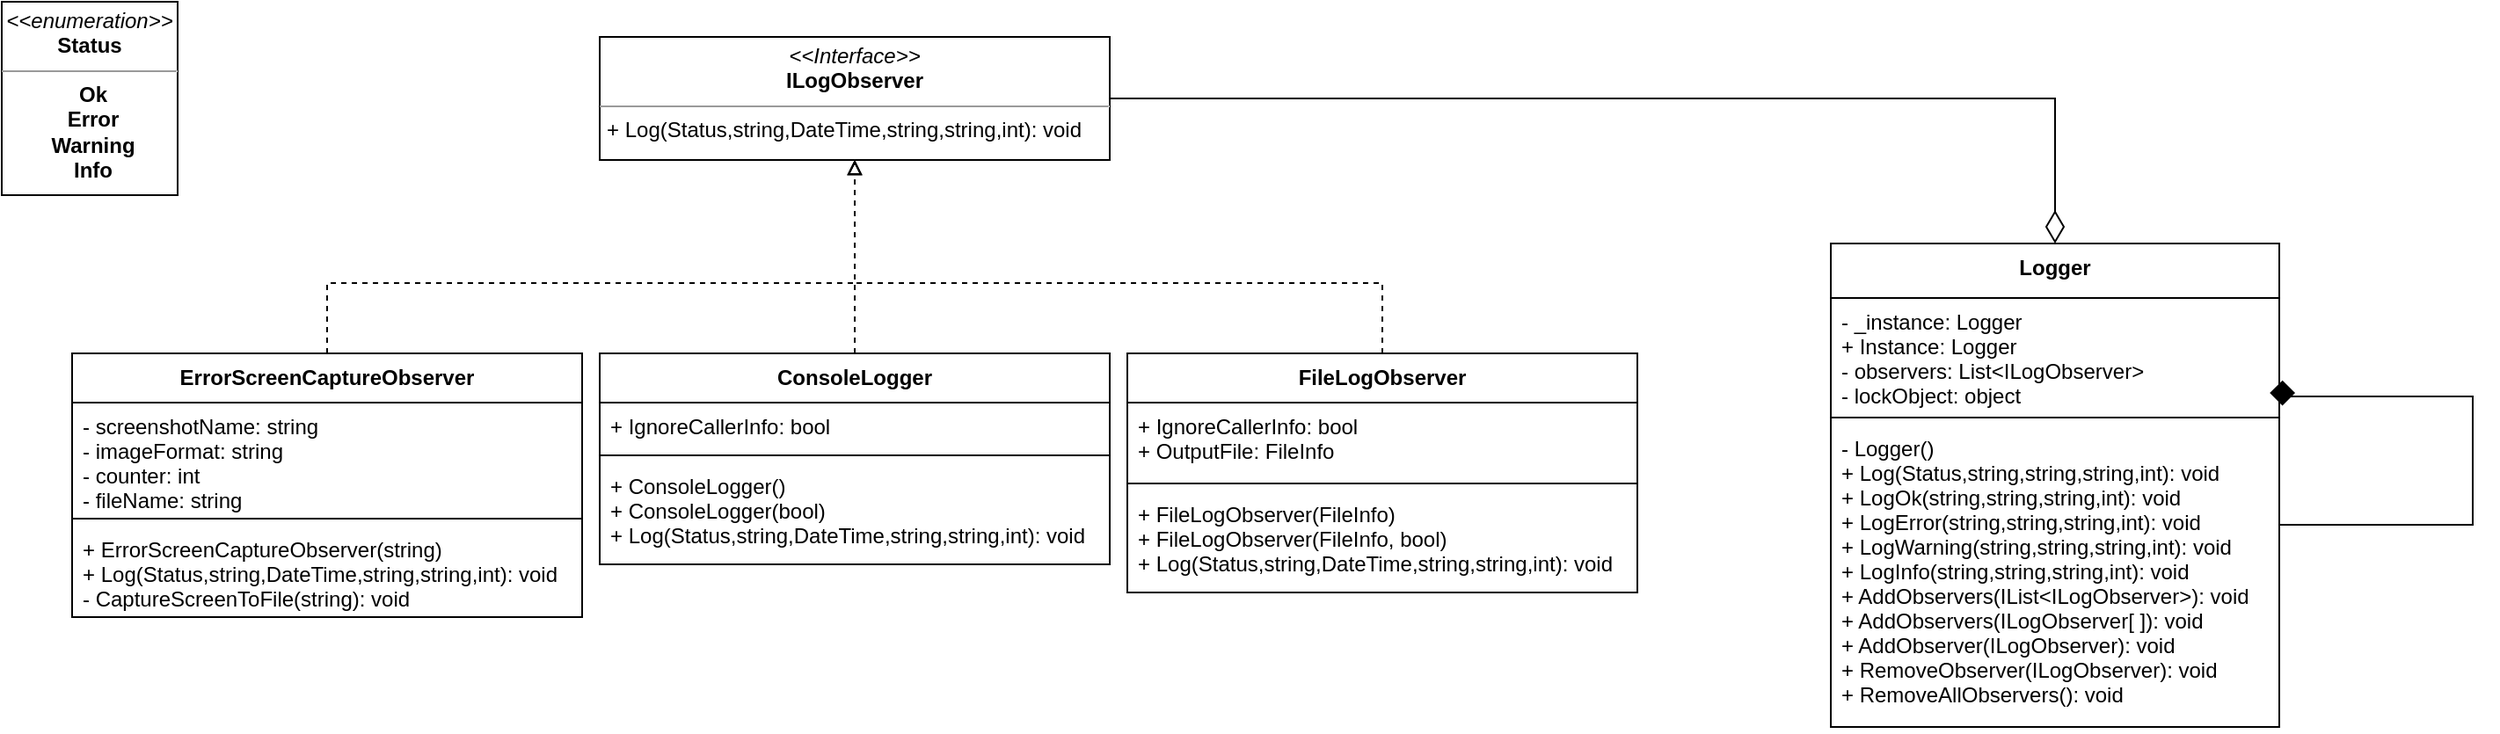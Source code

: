 <mxfile version="12.9.10" type="device"><diagram id="cGxZ7Y29Dlw5m6DyzOJD" name="Page-1"><mxGraphModel dx="1185" dy="641" grid="1" gridSize="10" guides="1" tooltips="1" connect="1" arrows="1" fold="1" page="1" pageScale="1" pageWidth="850" pageHeight="1100" math="0" shadow="0"><root><mxCell id="0"/><mxCell id="1" parent="0"/><mxCell id="7paGYfUxtxXvkTF8vpBn-8" value="&lt;p style=&quot;margin: 0px ; margin-top: 4px ; text-align: center&quot;&gt;&lt;i&gt;&amp;lt;&amp;lt;enumeration&amp;gt;&amp;gt;&lt;/i&gt;&lt;br&gt;&lt;b&gt;Status&lt;/b&gt;&lt;/p&gt;&lt;hr size=&quot;1&quot;&gt;&lt;p style=&quot;margin: 0px ; margin-left: 4px&quot; align=&quot;center&quot;&gt;&lt;b&gt;Ok&lt;/b&gt;&lt;/p&gt;&lt;p style=&quot;margin: 0px ; margin-left: 4px&quot; align=&quot;center&quot;&gt;&lt;b&gt;Error&lt;/b&gt;&lt;/p&gt;&lt;p style=&quot;margin: 0px ; margin-left: 4px&quot; align=&quot;center&quot;&gt;&lt;b&gt;Warning&lt;/b&gt;&lt;/p&gt;&lt;p style=&quot;margin: 0px ; margin-left: 4px&quot; align=&quot;center&quot;&gt;&lt;b&gt;Info&lt;/b&gt;&lt;br&gt;&lt;/p&gt;" style="verticalAlign=top;align=left;overflow=fill;fontSize=12;fontFamily=Helvetica;html=1;strokeColor=#000000;" vertex="1" parent="1"><mxGeometry x="60" y="280" width="100" height="110" as="geometry"/></mxCell><mxCell id="7paGYfUxtxXvkTF8vpBn-10" value="&lt;p style=&quot;margin: 0px ; margin-top: 4px ; text-align: center&quot;&gt;&lt;i&gt;&amp;lt;&amp;lt;Interface&amp;gt;&amp;gt;&lt;/i&gt;&lt;br&gt;&lt;b&gt;ILogObserver&lt;/b&gt;&lt;/p&gt;&lt;hr size=&quot;1&quot;&gt;&lt;p style=&quot;margin: 0px ; margin-left: 4px&quot;&gt;+ Log(Status,string,DateTime,string,string,int): void&lt;br&gt;&lt;/p&gt;" style="verticalAlign=top;align=left;overflow=fill;fontSize=12;fontFamily=Helvetica;html=1;strokeColor=#000000;" vertex="1" parent="1"><mxGeometry x="400" y="300" width="290" height="70" as="geometry"/></mxCell><mxCell id="7paGYfUxtxXvkTF8vpBn-30" style="edgeStyle=orthogonalEdgeStyle;rounded=0;orthogonalLoop=1;jettySize=auto;html=1;exitX=0.5;exitY=0;exitDx=0;exitDy=0;entryX=0.5;entryY=1;entryDx=0;entryDy=0;endArrow=block;endFill=0;dashed=1;" edge="1" parent="1" source="7paGYfUxtxXvkTF8vpBn-15" target="7paGYfUxtxXvkTF8vpBn-10"><mxGeometry relative="1" as="geometry"/></mxCell><mxCell id="7paGYfUxtxXvkTF8vpBn-15" value="ConsoleLogger" style="swimlane;fontStyle=1;align=center;verticalAlign=top;childLayout=stackLayout;horizontal=1;startSize=28;horizontalStack=0;resizeParent=1;resizeParentMax=0;resizeLast=0;collapsible=1;marginBottom=0;strokeColor=#000000;" vertex="1" parent="1"><mxGeometry x="400" y="480" width="290" height="120" as="geometry"><mxRectangle x="425" y="450" width="100" height="28" as="alternateBounds"/></mxGeometry></mxCell><mxCell id="7paGYfUxtxXvkTF8vpBn-16" value="+ IgnoreCallerInfo: bool" style="text;strokeColor=none;fillColor=none;align=left;verticalAlign=top;spacingLeft=4;spacingRight=4;overflow=hidden;rotatable=0;points=[[0,0.5],[1,0.5]];portConstraint=eastwest;" vertex="1" parent="7paGYfUxtxXvkTF8vpBn-15"><mxGeometry y="28" width="290" height="26" as="geometry"/></mxCell><mxCell id="7paGYfUxtxXvkTF8vpBn-17" value="" style="line;strokeWidth=1;fillColor=none;align=left;verticalAlign=middle;spacingTop=-1;spacingLeft=3;spacingRight=3;rotatable=0;labelPosition=right;points=[];portConstraint=eastwest;" vertex="1" parent="7paGYfUxtxXvkTF8vpBn-15"><mxGeometry y="54" width="290" height="8" as="geometry"/></mxCell><mxCell id="7paGYfUxtxXvkTF8vpBn-18" value="+ ConsoleLogger()&#xA;+ ConsoleLogger(bool)&#xA;+ Log(Status,string,DateTime,string,string,int): void &#xA;" style="text;strokeColor=none;fillColor=none;align=left;verticalAlign=top;spacingLeft=4;spacingRight=4;overflow=hidden;rotatable=0;points=[[0,0.5],[1,0.5]];portConstraint=eastwest;" vertex="1" parent="7paGYfUxtxXvkTF8vpBn-15"><mxGeometry y="62" width="290" height="58" as="geometry"/></mxCell><mxCell id="7paGYfUxtxXvkTF8vpBn-33" style="edgeStyle=orthogonalEdgeStyle;rounded=0;orthogonalLoop=1;jettySize=auto;html=1;entryX=0.5;entryY=1;entryDx=0;entryDy=0;dashed=1;endArrow=block;endFill=0;" edge="1" parent="1" source="7paGYfUxtxXvkTF8vpBn-20" target="7paGYfUxtxXvkTF8vpBn-10"><mxGeometry relative="1" as="geometry"><Array as="points"><mxPoint x="245" y="440"/><mxPoint x="545" y="440"/></Array></mxGeometry></mxCell><mxCell id="7paGYfUxtxXvkTF8vpBn-20" value="ErrorScreenCaptureObserver" style="swimlane;fontStyle=1;align=center;verticalAlign=top;childLayout=stackLayout;horizontal=1;startSize=28;horizontalStack=0;resizeParent=1;resizeParentMax=0;resizeLast=0;collapsible=1;marginBottom=0;strokeColor=#000000;" vertex="1" parent="1"><mxGeometry x="100" y="480" width="290" height="150" as="geometry"><mxRectangle x="425" y="450" width="100" height="28" as="alternateBounds"/></mxGeometry></mxCell><mxCell id="7paGYfUxtxXvkTF8vpBn-21" value="- screenshotName: string&#xA;- imageFormat: string&#xA;- counter: int&#xA;- fileName: string&#xA;" style="text;strokeColor=none;fillColor=none;align=left;verticalAlign=top;spacingLeft=4;spacingRight=4;overflow=hidden;rotatable=0;points=[[0,0.5],[1,0.5]];portConstraint=eastwest;" vertex="1" parent="7paGYfUxtxXvkTF8vpBn-20"><mxGeometry y="28" width="290" height="62" as="geometry"/></mxCell><mxCell id="7paGYfUxtxXvkTF8vpBn-22" value="" style="line;strokeWidth=1;fillColor=none;align=left;verticalAlign=middle;spacingTop=-1;spacingLeft=3;spacingRight=3;rotatable=0;labelPosition=right;points=[];portConstraint=eastwest;" vertex="1" parent="7paGYfUxtxXvkTF8vpBn-20"><mxGeometry y="90" width="290" height="8" as="geometry"/></mxCell><mxCell id="7paGYfUxtxXvkTF8vpBn-23" value="+ ErrorScreenCaptureObserver(string)&#xA;+ Log(Status,string,DateTime,string,string,int): void &#xA;- CaptureScreenToFile(string): void&#xA;" style="text;strokeColor=none;fillColor=none;align=left;verticalAlign=top;spacingLeft=4;spacingRight=4;overflow=hidden;rotatable=0;points=[[0,0.5],[1,0.5]];portConstraint=eastwest;" vertex="1" parent="7paGYfUxtxXvkTF8vpBn-20"><mxGeometry y="98" width="290" height="52" as="geometry"/></mxCell><mxCell id="7paGYfUxtxXvkTF8vpBn-32" style="edgeStyle=orthogonalEdgeStyle;rounded=0;orthogonalLoop=1;jettySize=auto;html=1;entryX=0.5;entryY=1;entryDx=0;entryDy=0;dashed=1;endArrow=block;endFill=0;" edge="1" parent="1" source="7paGYfUxtxXvkTF8vpBn-26" target="7paGYfUxtxXvkTF8vpBn-10"><mxGeometry relative="1" as="geometry"><Array as="points"><mxPoint x="845" y="440"/><mxPoint x="545" y="440"/></Array></mxGeometry></mxCell><mxCell id="7paGYfUxtxXvkTF8vpBn-26" value="FileLogObserver" style="swimlane;fontStyle=1;align=center;verticalAlign=top;childLayout=stackLayout;horizontal=1;startSize=28;horizontalStack=0;resizeParent=1;resizeParentMax=0;resizeLast=0;collapsible=1;marginBottom=0;strokeColor=#000000;" vertex="1" parent="1"><mxGeometry x="700" y="480" width="290" height="136" as="geometry"><mxRectangle x="425" y="450" width="100" height="28" as="alternateBounds"/></mxGeometry></mxCell><mxCell id="7paGYfUxtxXvkTF8vpBn-27" value="+ IgnoreCallerInfo: bool&#xA;+ OutputFile: FileInfo" style="text;strokeColor=none;fillColor=none;align=left;verticalAlign=top;spacingLeft=4;spacingRight=4;overflow=hidden;rotatable=0;points=[[0,0.5],[1,0.5]];portConstraint=eastwest;" vertex="1" parent="7paGYfUxtxXvkTF8vpBn-26"><mxGeometry y="28" width="290" height="42" as="geometry"/></mxCell><mxCell id="7paGYfUxtxXvkTF8vpBn-28" value="" style="line;strokeWidth=1;fillColor=none;align=left;verticalAlign=middle;spacingTop=-1;spacingLeft=3;spacingRight=3;rotatable=0;labelPosition=right;points=[];portConstraint=eastwest;" vertex="1" parent="7paGYfUxtxXvkTF8vpBn-26"><mxGeometry y="70" width="290" height="8" as="geometry"/></mxCell><mxCell id="7paGYfUxtxXvkTF8vpBn-29" value="+ FileLogObserver(FileInfo)&#xA;+ FileLogObserver(FileInfo, bool)&#xA;+ Log(Status,string,DateTime,string,string,int): void &#xA;" style="text;strokeColor=none;fillColor=none;align=left;verticalAlign=top;spacingLeft=4;spacingRight=4;overflow=hidden;rotatable=0;points=[[0,0.5],[1,0.5]];portConstraint=eastwest;" vertex="1" parent="7paGYfUxtxXvkTF8vpBn-26"><mxGeometry y="78" width="290" height="58" as="geometry"/></mxCell><mxCell id="7paGYfUxtxXvkTF8vpBn-44" style="edgeStyle=orthogonalEdgeStyle;rounded=0;orthogonalLoop=1;jettySize=auto;html=1;entryX=1;entryY=0.5;entryDx=0;entryDy=0;endArrow=none;endFill=0;startArrow=diamondThin;startFill=0;startSize=16;endSize=16;" edge="1" parent="1" source="7paGYfUxtxXvkTF8vpBn-34" target="7paGYfUxtxXvkTF8vpBn-10"><mxGeometry relative="1" as="geometry"><Array as="points"><mxPoint x="1228" y="335"/></Array></mxGeometry></mxCell><mxCell id="7paGYfUxtxXvkTF8vpBn-34" value="Logger" style="swimlane;fontStyle=1;align=center;verticalAlign=top;childLayout=stackLayout;horizontal=1;startSize=31;horizontalStack=0;resizeParent=1;resizeParentMax=0;resizeLast=0;collapsible=1;marginBottom=0;strokeColor=#000000;" vertex="1" parent="1"><mxGeometry x="1100" y="417.5" width="255" height="275" as="geometry"/></mxCell><mxCell id="7paGYfUxtxXvkTF8vpBn-35" value="- _instance: Logger&#xA;+ Instance: Logger&#xA;- observers: List&lt;ILogObserver&gt;&#xA;- lockObject: object&#xA;&#xA;" style="text;strokeColor=none;fillColor=none;align=left;verticalAlign=top;spacingLeft=4;spacingRight=4;overflow=hidden;rotatable=0;points=[[0,0.5],[1,0.5]];portConstraint=eastwest;" vertex="1" parent="7paGYfUxtxXvkTF8vpBn-34"><mxGeometry y="31" width="255" height="64" as="geometry"/></mxCell><mxCell id="7paGYfUxtxXvkTF8vpBn-36" value="" style="line;strokeWidth=1;fillColor=none;align=left;verticalAlign=middle;spacingTop=-1;spacingLeft=3;spacingRight=3;rotatable=0;labelPosition=right;points=[];portConstraint=eastwest;" vertex="1" parent="7paGYfUxtxXvkTF8vpBn-34"><mxGeometry y="95" width="255" height="8" as="geometry"/></mxCell><mxCell id="7paGYfUxtxXvkTF8vpBn-37" value="- Logger()&#xA;+ Log(Status,string,string,string,int): void&#xA;+ LogOk(string,string,string,int): void&#xA;+ LogError(string,string,string,int): void&#xA;+ LogWarning(string,string,string,int): void&#xA;+ LogInfo(string,string,string,int): void&#xA;+ AddObservers(IList&lt;ILogObserver&gt;): void&#xA;+ AddObservers(ILogObserver[ ]): void&#xA;+ AddObserver(ILogObserver): void&#xA;+ RemoveObserver(ILogObserver): void&#xA;+ RemoveAllObservers(): void&#xA;&#xA;&#xA;&#xA;" style="text;strokeColor=none;fillColor=none;align=left;verticalAlign=top;spacingLeft=4;spacingRight=4;overflow=hidden;rotatable=0;points=[[0,0.5],[1,0.5]];portConstraint=eastwest;" vertex="1" parent="7paGYfUxtxXvkTF8vpBn-34"><mxGeometry y="103" width="255" height="172" as="geometry"/></mxCell><mxCell id="7paGYfUxtxXvkTF8vpBn-38" style="edgeStyle=orthogonalEdgeStyle;rounded=0;orthogonalLoop=1;jettySize=auto;html=1;endArrow=diamond;endFill=1;entryX=1.007;entryY=0.957;entryDx=0;entryDy=0;entryPerimeter=0;strokeWidth=1;startSize=12;endSize=12;" edge="1" parent="7paGYfUxtxXvkTF8vpBn-34" source="7paGYfUxtxXvkTF8vpBn-34" target="7paGYfUxtxXvkTF8vpBn-35"><mxGeometry relative="1" as="geometry"><mxPoint x="365" y="135" as="targetPoint"/><Array as="points"><mxPoint x="365" y="160"/><mxPoint x="365" y="87"/></Array></mxGeometry></mxCell></root></mxGraphModel></diagram></mxfile>